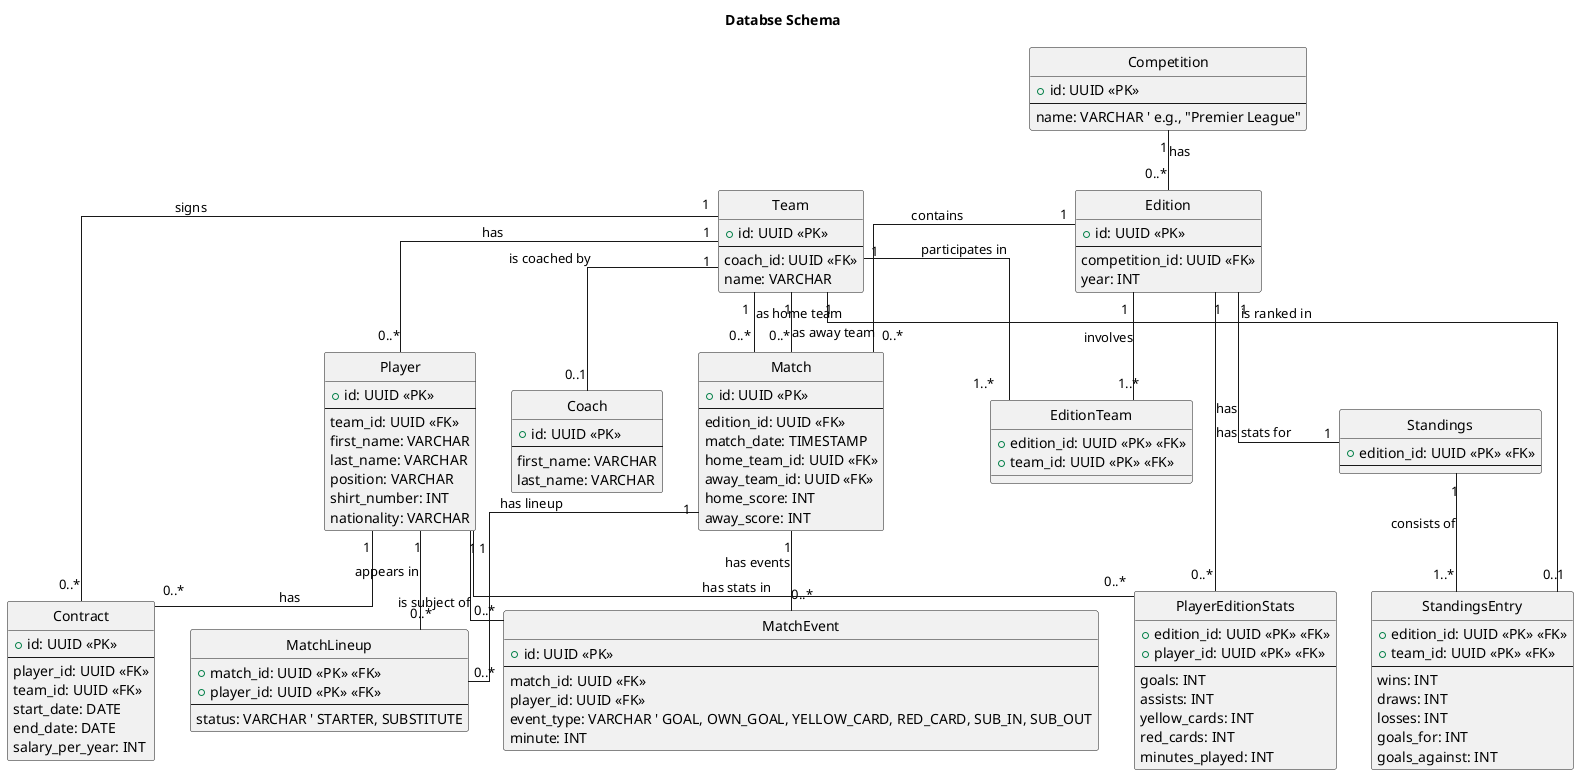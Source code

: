 @startuml database

title Databse Schema

' hide the spot
hide circle

' avoid problems with angled crows feet
skinparam linetype ortho


entity Team {
  +id: UUID <<PK>>
  --
  coach_id: UUID <<FK>>
  name: VARCHAR
}

entity Player {
  +id: UUID <<PK>>
  --
  team_id: UUID <<FK>>
  first_name: VARCHAR
  last_name: VARCHAR
  position: VARCHAR
  shirt_number: INT
  nationality: VARCHAR
}

entity Contract {
  +id: UUID <<PK>>
  --
  player_id: UUID <<FK>>
  team_id: UUID <<FK>>
  start_date: DATE
  end_date: DATE
  salary_per_year: INT
}

entity Coach {
  +id: UUID <<PK>>
  --
  first_name: VARCHAR
  last_name: VARCHAR
}

entity Match {
  +id: UUID <<PK>>
  --
  edition_id: UUID <<FK>>
  match_date: TIMESTAMP
  home_team_id: UUID <<FK>>
  away_team_id: UUID <<FK>>
  home_score: INT
  away_score: INT
}

entity MatchLineup {
  +match_id: UUID <<PK>> <<FK>>
  +player_id: UUID <<PK>> <<FK>>
  --
  status: VARCHAR ' STARTER, SUBSTITUTE
}

entity MatchEvent {
  +id: UUID <<PK>>
  --
  match_id: UUID <<FK>>
  player_id: UUID <<FK>>
  event_type: VARCHAR ' GOAL, OWN_GOAL, YELLOW_CARD, RED_CARD, SUB_IN, SUB_OUT
  minute: INT
}

entity PlayerEditionStats {
    +edition_id: UUID <<PK>> <<FK>>
    +player_id: UUID <<PK>> <<FK>>
    --
    goals: INT
    assists: INT
    yellow_cards: INT
    red_cards: INT
    minutes_played: INT
}


entity Competition {
  +id: UUID <<PK>>
  --
  name: VARCHAR ' e.g., "Premier League"
}

entity Edition {
  +id: UUID <<PK>>
  --
  competition_id: UUID <<FK>>
  year: INT
}

entity EditionTeam {
  +edition_id: UUID <<PK>> <<FK>>
  +team_id: UUID <<PK>> <<FK>>
}




entity Standings {
    +edition_id: UUID <<PK>> <<FK>>
    --
    ' This table is a materialized view/cache for performance
}

entity StandingsEntry {
    +edition_id: UUID <<PK>> <<FK>>
    +team_id: UUID <<PK>> <<FK>>
    --
    wins: INT
    draws: INT
    losses: INT
    goals_for: INT
    goals_against: INT
}



' Relationships
Team "1" -- "0..*" Player : has
Player "1" -- "0..*" Contract : has
Team "1" -- "0..*" Contract : signs

Team "1" -- "0..1" Coach : is coached by

Competition "1" -- "0..*" Edition : has
Edition "1" -- "1..*" EditionTeam : involves
Team "1" -- "1..*" EditionTeam : participates in

Edition "1" -- "0..*" Match : contains

' A match has a home team and an away team
Team "1" -- "0..*" Match : as home team
Team "1" -- "0..*" Match : as away team

' Lineup and Events
Match "1" -- "0..*" MatchLineup : has lineup
Player "1" -- "0..*" MatchLineup : appears in

Match "1" -- "0..*" MatchEvent : has events
Player "1" -- "0..*" MatchEvent : is subject of

Edition "1" -- "0..*" PlayerEditionStats : has stats for
Player "1" -- "0..*" PlayerEditionStats : has stats in

' Standings relationships
Edition "1" -- "1" Standings : has
Standings "1" -- "1..*" StandingsEntry : consists of
Team "1" -- "0..1" StandingsEntry : is ranked in

@enduml
